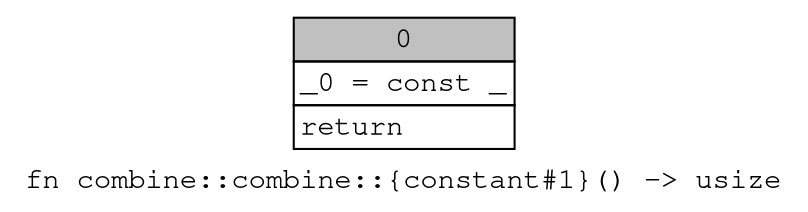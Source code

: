digraph Mir_0_28 {
    graph [fontname="Courier, monospace"];
    node [fontname="Courier, monospace"];
    edge [fontname="Courier, monospace"];
    label=<fn combine::combine::{constant#1}() -&gt; usize<br align="left"/>>;
    bb0__0_28 [shape="none", label=<<table border="0" cellborder="1" cellspacing="0"><tr><td bgcolor="gray" align="center" colspan="1">0</td></tr><tr><td align="left" balign="left">_0 = const _<br/></td></tr><tr><td align="left">return</td></tr></table>>];
}
